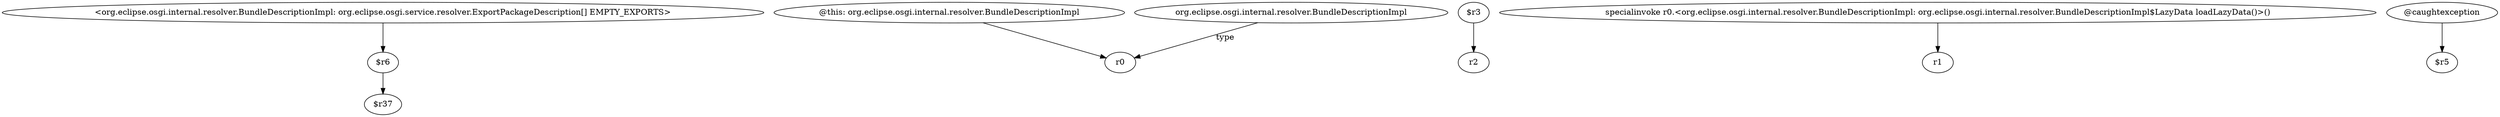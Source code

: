 digraph g {
0[label="<org.eclipse.osgi.internal.resolver.BundleDescriptionImpl: org.eclipse.osgi.service.resolver.ExportPackageDescription[] EMPTY_EXPORTS>"]
1[label="$r6"]
0->1[label=""]
2[label="@this: org.eclipse.osgi.internal.resolver.BundleDescriptionImpl"]
3[label="r0"]
2->3[label=""]
4[label="$r3"]
5[label="r2"]
4->5[label=""]
6[label="org.eclipse.osgi.internal.resolver.BundleDescriptionImpl"]
6->3[label="type"]
7[label="specialinvoke r0.<org.eclipse.osgi.internal.resolver.BundleDescriptionImpl: org.eclipse.osgi.internal.resolver.BundleDescriptionImpl$LazyData loadLazyData()>()"]
8[label="r1"]
7->8[label=""]
9[label="@caughtexception"]
10[label="$r5"]
9->10[label=""]
11[label="$r37"]
1->11[label=""]
}